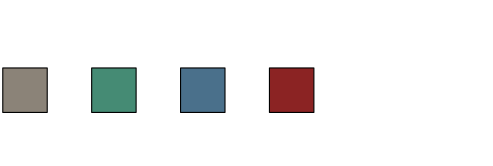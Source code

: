<?xml version="1.0"?>
<!DOCTYPE ipe SYSTEM "ipe.dtd">
<ipe version="70005" creator="Ipe 7.1.4">
<info created="D:20141104150932" modified="D:20141104152040"/>
<preamble>\usepackage{amssymb}
\usepackage{xcolor}

\renewcommand{\square}{\blacksquare}
%\newcommand{\square}{\rule{2ex}{2ex}}</preamble>
<ipestyle name="basic">
<symbol name="arrow/arc(spx)">
<path stroke="sym-stroke" fill="sym-stroke" pen="sym-pen">
0 0 m
-1 0.333 l
-1 -0.333 l
h
</path>
</symbol>
<symbol name="arrow/farc(spx)">
<path stroke="sym-stroke" fill="white" pen="sym-pen">
0 0 m
-1 0.333 l
-1 -0.333 l
h
</path>
</symbol>
<symbol name="mark/circle(sx)" transformations="translations">
<path fill="sym-stroke">
0.6 0 0 0.6 0 0 e
0.4 0 0 0.4 0 0 e
</path>
</symbol>
<symbol name="mark/disk(sx)" transformations="translations">
<path fill="sym-stroke">
0.6 0 0 0.6 0 0 e
</path>
</symbol>
<symbol name="mark/fdisk(sfx)" transformations="translations">
<group>
<path fill="sym-fill">
0.5 0 0 0.5 0 0 e
</path>
<path fill="sym-stroke" fillrule="eofill">
0.6 0 0 0.6 0 0 e
0.4 0 0 0.4 0 0 e
</path>
</group>
</symbol>
<symbol name="mark/box(sx)" transformations="translations">
<path fill="sym-stroke" fillrule="eofill">
-0.6 -0.6 m
0.6 -0.6 l
0.6 0.6 l
-0.6 0.6 l
h
-0.4 -0.4 m
0.4 -0.4 l
0.4 0.4 l
-0.4 0.4 l
h
</path>
</symbol>
<symbol name="mark/square(sx)" transformations="translations">
<path fill="sym-stroke">
-0.6 -0.6 m
0.6 -0.6 l
0.6 0.6 l
-0.6 0.6 l
h
</path>
</symbol>
<symbol name="mark/fsquare(sfx)" transformations="translations">
<group>
<path fill="sym-fill">
-0.5 -0.5 m
0.5 -0.5 l
0.5 0.5 l
-0.5 0.5 l
h
</path>
<path fill="sym-stroke" fillrule="eofill">
-0.6 -0.6 m
0.6 -0.6 l
0.6 0.6 l
-0.6 0.6 l
h
-0.4 -0.4 m
0.4 -0.4 l
0.4 0.4 l
-0.4 0.4 l
h
</path>
</group>
</symbol>
<symbol name="mark/cross(sx)" transformations="translations">
<group>
<path fill="sym-stroke">
-0.43 -0.57 m
0.57 0.43 l
0.43 0.57 l
-0.57 -0.43 l
h
</path>
<path fill="sym-stroke">
-0.43 0.57 m
0.57 -0.43 l
0.43 -0.57 l
-0.57 0.43 l
h
</path>
</group>
</symbol>
<symbol name="arrow/fnormal(spx)">
<path stroke="sym-stroke" fill="white" pen="sym-pen">
0 0 m
-1 0.333 l
-1 -0.333 l
h
</path>
</symbol>
<symbol name="arrow/pointed(spx)">
<path stroke="sym-stroke" fill="sym-stroke" pen="sym-pen">
0 0 m
-1 0.333 l
-0.8 0 l
-1 -0.333 l
h
</path>
</symbol>
<symbol name="arrow/fpointed(spx)">
<path stroke="sym-stroke" fill="white" pen="sym-pen">
0 0 m
-1 0.333 l
-0.8 0 l
-1 -0.333 l
h
</path>
</symbol>
<symbol name="arrow/linear(spx)">
<path stroke="sym-stroke" pen="sym-pen">
-1 0.333 m
0 0 l
-1 -0.333 l
</path>
</symbol>
<symbol name="arrow/fdouble(spx)">
<path stroke="sym-stroke" fill="white" pen="sym-pen">
0 0 m
-1 0.333 l
-1 -0.333 l
h
-1 0 m
-2 0.333 l
-2 -0.333 l
h
</path>
</symbol>
<symbol name="arrow/double(spx)">
<path stroke="sym-stroke" fill="sym-stroke" pen="sym-pen">
0 0 m
-1 0.333 l
-1 -0.333 l
h
-1 0 m
-2 0.333 l
-2 -0.333 l
h
</path>
</symbol>
<pen name="heavier" value="0.8"/>
<pen name="fat" value="1.2"/>
<pen name="ultrafat" value="2"/>
<symbolsize name="large" value="5"/>
<symbolsize name="small" value="2"/>
<symbolsize name="tiny" value="1.1"/>
<arrowsize name="large" value="10"/>
<arrowsize name="small" value="5"/>
<arrowsize name="tiny" value="3"/>
<color name="red" value="1 0 0"/>
<color name="green" value="0 1 0"/>
<color name="blue" value="0 0 1"/>
<color name="yellow" value="1 1 0"/>
<color name="orange" value="1 0.647 0"/>
<color name="gold" value="1 0.843 0"/>
<color name="purple" value="0.627 0.125 0.941"/>
<color name="gray" value="0.745"/>
<color name="brown" value="0.647 0.165 0.165"/>
<color name="navy" value="0 0 0.502"/>
<color name="pink" value="1 0.753 0.796"/>
<color name="seagreen" value="0.18 0.545 0.341"/>
<color name="turquoise" value="0.251 0.878 0.816"/>
<color name="violet" value="0.933 0.51 0.933"/>
<color name="darkblue" value="0 0 0.545"/>
<color name="darkcyan" value="0 0.545 0.545"/>
<color name="darkgray" value="0.663"/>
<color name="darkgreen" value="0 0.392 0"/>
<color name="darkmagenta" value="0.545 0 0.545"/>
<color name="darkorange" value="1 0.549 0"/>
<color name="darkred" value="0.545 0 0"/>
<color name="lightblue" value="0.678 0.847 0.902"/>
<color name="lightcyan" value="0.878 1 1"/>
<color name="lightgray" value="0.827"/>
<color name="lightgreen" value="0.565 0.933 0.565"/>
<color name="lightyellow" value="1 1 0.878"/>
<dashstyle name="dashed" value="[4] 0"/>
<dashstyle name="dotted" value="[1 3] 0"/>
<dashstyle name="dash dotted" value="[4 2 1 2] 0"/>
<dashstyle name="dash dot dotted" value="[4 2 1 2 1 2] 0"/>
<textsize name="large" value="\large"/>
<textsize name="Large" value="\Large"/>
<textsize name="LARGE" value="\LARGE"/>
<textsize name="huge" value="\huge"/>
<textsize name="Huge" value="\Huge"/>
<textsize name="small" value="\small"/>
<textsize name="footnote" value="\footnotesize"/>
<textsize name="tiny" value="\tiny"/>
<textstyle name="center" begin="\begin{center}" end="\end{center}"/>
<textstyle name="itemize" begin="\begin{itemize}" end="\end{itemize}"/>
<textstyle name="item" begin="\begin{itemize}\item{}" end="\end{itemize}"/>
<gridsize name="4 pts" value="4"/>
<gridsize name="8 pts (~3 mm)" value="8"/>
<gridsize name="16 pts (~6 mm)" value="16"/>
<gridsize name="32 pts (~12 mm)" value="32"/>
<gridsize name="10 pts (~3.5 mm)" value="10"/>
<gridsize name="20 pts (~7 mm)" value="20"/>
<gridsize name="14 pts (~5 mm)" value="14"/>
<gridsize name="28 pts (~10 mm)" value="28"/>
<gridsize name="56 pts (~20 mm)" value="56"/>
<anglesize name="90 deg" value="90"/>
<anglesize name="60 deg" value="60"/>
<anglesize name="45 deg" value="45"/>
<anglesize name="30 deg" value="30"/>
<anglesize name="22.5 deg" value="22.5"/>
<tiling name="falling" angle="-60" step="4" width="1"/>
<tiling name="rising" angle="30" step="4" width="1"/>
</ipestyle>
<ipestyle name="colors">
<color name="black" value="0"/>
<color name="white" value="1"/>
<color name="red" value="1 0 0"/>
<color name="green" value="0 1 0"/>
<color name="blue" value="0 0 1"/>
<color name="yellow" value="1 1 0"/>
<color name="orange" value="1 0.647 0"/>
<color name="gold" value="1 0.843 0"/>
<color name="purple" value="0.627 0.125 0.941"/>
<color name="gray" value="0.745"/>
<color name="brown" value="0.647 0.165 0.165"/>
<color name="navy" value="0 0 0.502"/>
<color name="pink" value="1 0.753 0.796"/>
<color name="seagreen" value="0.18 0.545 0.341"/>
<color name="turquoise" value="0.251 0.878 0.816"/>
<color name="violet" value="0.933 0.51 0.933"/>
<color name="darkblue" value="0 0 0.545"/>
<color name="darkcyan" value="0 0.545 0.545"/>
<color name="darkgray" value="0.663"/>
<color name="darkgreen" value="0 0.392 0"/>
<color name="darkmagenta" value="0.545 0 0.545"/>
<color name="darkorange" value="1 0.549 0"/>
<color name="darkred" value="0.545 0 0"/>
<color name="lightblue" value="0.678 0.847 0.902"/>
<color name="lightcyan" value="0.878 1 1"/>
<color name="lightgray" value="0.827"/>
<color name="lightgreen" value="0.565 0.933 0.565"/>
<color name="lightyellow" value="1 1 0.878"/>
<color name="aliceblue" value="0.941 0.973 1"/>
<color name="antiquewhite" value="0.98 0.922 0.843"/>
<color name="antiquewhite1" value="1 0.937 0.859"/>
<color name="antiquewhite2" value="0.933 0.875 0.8"/>
<color name="antiquewhite3" value="0.804 0.753 0.69"/>
<color name="antiquewhite4" value="0.545 0.514 0.471"/>
<color name="aquamarine" value="0.498 1 0.831"/>
<color name="aquamarine1" value="0.498 1 0.831"/>
<color name="aquamarine2" value="0.463 0.933 0.776"/>
<color name="aquamarine3" value="0.4 0.804 0.667"/>
<color name="aquamarine4" value="0.271 0.545 0.455"/>
<color name="azure" value="0.941 1 1"/>
<color name="azure1" value="0.941 1 1"/>
<color name="azure2" value="0.878 0.933 0.933"/>
<color name="azure3" value="0.757 0.804 0.804"/>
<color name="azure4" value="0.514 0.545 0.545"/>
<color name="beige" value="0.961 0.961 0.863"/>
<color name="bisque" value="1 0.894 0.769"/>
<color name="bisque1" value="1 0.894 0.769"/>
<color name="bisque2" value="0.933 0.835 0.718"/>
<color name="bisque3" value="0.804 0.718 0.62"/>
<color name="bisque4" value="0.545 0.49 0.42"/>
<color name="blanchedalmond" value="1 0.922 0.804"/>
<color name="blue1" value="0 0 1"/>
<color name="blue2" value="0 0 0.933"/>
<color name="blue3" value="0 0 0.804"/>
<color name="blue4" value="0 0 0.545"/>
<color name="blueviolet" value="0.541 0.169 0.886"/>
<color name="brown1" value="1 0.251 0.251"/>
<color name="brown2" value="0.933 0.231 0.231"/>
<color name="brown3" value="0.804 0.2 0.2"/>
<color name="brown4" value="0.545 0.137 0.137"/>
<color name="burlywood" value="0.871 0.722 0.529"/>
<color name="burlywood1" value="1 0.827 0.608"/>
<color name="burlywood2" value="0.933 0.773 0.569"/>
<color name="burlywood3" value="0.804 0.667 0.49"/>
<color name="burlywood4" value="0.545 0.451 0.333"/>
<color name="cadetblue" value="0.373 0.62 0.627"/>
<color name="cadetblue1" value="0.596 0.961 1"/>
<color name="cadetblue2" value="0.557 0.898 0.933"/>
<color name="cadetblue3" value="0.478 0.773 0.804"/>
<color name="cadetblue4" value="0.325 0.525 0.545"/>
<color name="chartreuse" value="0.498 1 0"/>
<color name="chartreuse1" value="0.498 1 0"/>
<color name="chartreuse2" value="0.463 0.933 0"/>
<color name="chartreuse3" value="0.4 0.804 0"/>
<color name="chartreuse4" value="0.271 0.545 0"/>
<color name="chocolate" value="0.824 0.412 0.118"/>
<color name="chocolate1" value="1 0.498 0.141"/>
<color name="chocolate2" value="0.933 0.463 0.129"/>
<color name="chocolate3" value="0.804 0.4 0.114"/>
<color name="chocolate4" value="0.545 0.271 0.075"/>
<color name="coral" value="1 0.498 0.314"/>
<color name="coral1" value="1 0.447 0.337"/>
<color name="coral2" value="0.933 0.416 0.314"/>
<color name="coral3" value="0.804 0.357 0.271"/>
<color name="coral4" value="0.545 0.243 0.184"/>
<color name="cornflowerblue" value="0.392 0.584 0.929"/>
<color name="cornsilk" value="1 0.973 0.863"/>
<color name="cornsilk1" value="1 0.973 0.863"/>
<color name="cornsilk2" value="0.933 0.91 0.804"/>
<color name="cornsilk3" value="0.804 0.784 0.694"/>
<color name="cornsilk4" value="0.545 0.533 0.471"/>
<color name="cyan" value="0 1 1"/>
<color name="cyan1" value="0 1 1"/>
<color name="cyan2" value="0 0.933 0.933"/>
<color name="cyan3" value="0 0.804 0.804"/>
<color name="cyan4" value="0 0.545 0.545"/>
<color name="darkgoldenrod" value="0.722 0.525 0.043"/>
<color name="darkgoldenrod1" value="1 0.725 0.059"/>
<color name="darkgoldenrod2" value="0.933 0.678 0.055"/>
<color name="darkgoldenrod3" value="0.804 0.584 0.047"/>
<color name="darkgoldenrod4" value="0.545 0.396 0.031"/>
<color name="darkgrey" value="0.663"/>
<color name="darkkhaki" value="0.741 0.718 0.42"/>
<color name="darkolivegreen" value="0.333 0.42 0.184"/>
<color name="darkolivegreen1" value="0.792 1 0.439"/>
<color name="darkolivegreen2" value="0.737 0.933 0.408"/>
<color name="darkolivegreen3" value="0.635 0.804 0.353"/>
<color name="darkolivegreen4" value="0.431 0.545 0.239"/>
<color name="darkorange1" value="1 0.498 0"/>
<color name="darkorange2" value="0.933 0.463 0"/>
<color name="darkorange3" value="0.804 0.4 0"/>
<color name="darkorange4" value="0.545 0.271 0"/>
<color name="darkorchid" value="0.6 0.196 0.8"/>
<color name="darkorchid1" value="0.749 0.243 1"/>
<color name="darkorchid2" value="0.698 0.227 0.933"/>
<color name="darkorchid3" value="0.604 0.196 0.804"/>
<color name="darkorchid4" value="0.408 0.133 0.545"/>
<color name="darksalmon" value="0.914 0.588 0.478"/>
<color name="darkseagreen" value="0.561 0.737 0.561"/>
<color name="darkseagreen1" value="0.757 1 0.757"/>
<color name="darkseagreen2" value="0.706 0.933 0.706"/>
<color name="darkseagreen3" value="0.608 0.804 0.608"/>
<color name="darkseagreen4" value="0.412 0.545 0.412"/>
<color name="darkslateblue" value="0.282 0.239 0.545"/>
<color name="darkslategray" value="0.184 0.31 0.31"/>
<color name="darkslategray1" value="0.592 1 1"/>
<color name="darkslategray2" value="0.553 0.933 0.933"/>
<color name="darkslategray3" value="0.475 0.804 0.804"/>
<color name="darkslategray4" value="0.322 0.545 0.545"/>
<color name="darkslategrey" value="0.184 0.31 0.31"/>
<color name="darkturquoise" value="0 0.808 0.82"/>
<color name="darkviolet" value="0.58 0 0.827"/>
<color name="deeppink" value="1 0.078 0.576"/>
<color name="deeppink1" value="1 0.078 0.576"/>
<color name="deeppink2" value="0.933 0.071 0.537"/>
<color name="deeppink3" value="0.804 0.063 0.463"/>
<color name="deeppink4" value="0.545 0.039 0.314"/>
<color name="deepskyblue" value="0 0.749 1"/>
<color name="deepskyblue1" value="0 0.749 1"/>
<color name="deepskyblue2" value="0 0.698 0.933"/>
<color name="deepskyblue3" value="0 0.604 0.804"/>
<color name="deepskyblue4" value="0 0.408 0.545"/>
<color name="dimgray" value="0.412"/>
<color name="dimgrey" value="0.412"/>
<color name="dodgerblue" value="0.118 0.565 1"/>
<color name="dodgerblue1" value="0.118 0.565 1"/>
<color name="dodgerblue2" value="0.11 0.525 0.933"/>
<color name="dodgerblue3" value="0.094 0.455 0.804"/>
<color name="dodgerblue4" value="0.063 0.306 0.545"/>
<color name="firebrick" value="0.698 0.133 0.133"/>
<color name="firebrick1" value="1 0.188 0.188"/>
<color name="firebrick2" value="0.933 0.173 0.173"/>
<color name="firebrick3" value="0.804 0.149 0.149"/>
<color name="firebrick4" value="0.545 0.102 0.102"/>
<color name="floralwhite" value="1 0.98 0.941"/>
<color name="forestgreen" value="0.133 0.545 0.133"/>
<color name="gainsboro" value="0.863"/>
<color name="ghostwhite" value="0.973 0.973 1"/>
<color name="gold1" value="1 0.843 0"/>
<color name="gold2" value="0.933 0.788 0"/>
<color name="gold3" value="0.804 0.678 0"/>
<color name="gold4" value="0.545 0.459 0"/>
<color name="goldenrod" value="0.855 0.647 0.125"/>
<color name="goldenrod1" value="1 0.757 0.145"/>
<color name="goldenrod2" value="0.933 0.706 0.133"/>
<color name="goldenrod3" value="0.804 0.608 0.114"/>
<color name="goldenrod4" value="0.545 0.412 0.078"/>
<color name="gray0" value="0"/>
<color name="gray1" value="0.012"/>
<color name="gray10" value="0.102"/>
<color name="gray100" value="1"/>
<color name="gray11" value="0.11"/>
<color name="gray12" value="0.122"/>
<color name="gray13" value="0.129"/>
<color name="gray14" value="0.141"/>
<color name="gray15" value="0.149"/>
<color name="gray16" value="0.161"/>
<color name="gray17" value="0.169"/>
<color name="gray18" value="0.18"/>
<color name="gray19" value="0.188"/>
<color name="gray2" value="0.02"/>
<color name="gray20" value="0.2"/>
<color name="gray21" value="0.212"/>
<color name="gray22" value="0.22"/>
<color name="gray23" value="0.231"/>
<color name="gray24" value="0.239"/>
<color name="gray25" value="0.251"/>
<color name="gray26" value="0.259"/>
<color name="gray27" value="0.271"/>
<color name="gray28" value="0.278"/>
<color name="gray29" value="0.29"/>
<color name="gray3" value="0.031"/>
<color name="gray30" value="0.302"/>
<color name="gray31" value="0.31"/>
<color name="gray32" value="0.322"/>
<color name="gray33" value="0.329"/>
<color name="gray34" value="0.341"/>
<color name="gray35" value="0.349"/>
<color name="gray36" value="0.361"/>
<color name="gray37" value="0.369"/>
<color name="gray38" value="0.38"/>
<color name="gray39" value="0.388"/>
<color name="gray4" value="0.039"/>
<color name="gray40" value="0.4"/>
<color name="gray41" value="0.412"/>
<color name="gray42" value="0.42"/>
<color name="gray43" value="0.431"/>
<color name="gray44" value="0.439"/>
<color name="gray45" value="0.451"/>
<color name="gray46" value="0.459"/>
<color name="gray47" value="0.471"/>
<color name="gray48" value="0.478"/>
<color name="gray49" value="0.49"/>
<color name="gray5" value="0.051"/>
<color name="gray50" value="0.498"/>
<color name="gray51" value="0.51"/>
<color name="gray52" value="0.522"/>
<color name="gray53" value="0.529"/>
<color name="gray54" value="0.541"/>
<color name="gray55" value="0.549"/>
<color name="gray56" value="0.561"/>
<color name="gray57" value="0.569"/>
<color name="gray58" value="0.58"/>
<color name="gray59" value="0.588"/>
<color name="gray6" value="0.059"/>
<color name="gray60" value="0.6"/>
<color name="gray61" value="0.612"/>
<color name="gray62" value="0.62"/>
<color name="gray63" value="0.631"/>
<color name="gray64" value="0.639"/>
<color name="gray65" value="0.651"/>
<color name="gray66" value="0.659"/>
<color name="gray67" value="0.671"/>
<color name="gray68" value="0.678"/>
<color name="gray69" value="0.69"/>
<color name="gray7" value="0.071"/>
<color name="gray70" value="0.702"/>
<color name="gray71" value="0.71"/>
<color name="gray72" value="0.722"/>
<color name="gray73" value="0.729"/>
<color name="gray74" value="0.741"/>
<color name="gray75" value="0.749"/>
<color name="gray76" value="0.761"/>
<color name="gray77" value="0.769"/>
<color name="gray78" value="0.78"/>
<color name="gray79" value="0.788"/>
<color name="gray8" value="0.078"/>
<color name="gray80" value="0.8"/>
<color name="gray81" value="0.812"/>
<color name="gray82" value="0.82"/>
<color name="gray83" value="0.831"/>
<color name="gray84" value="0.839"/>
<color name="gray85" value="0.851"/>
<color name="gray86" value="0.859"/>
<color name="gray87" value="0.871"/>
<color name="gray88" value="0.878"/>
<color name="gray89" value="0.89"/>
<color name="gray9" value="0.09"/>
<color name="gray90" value="0.898"/>
<color name="gray91" value="0.91"/>
<color name="gray92" value="0.922"/>
<color name="gray93" value="0.929"/>
<color name="gray94" value="0.941"/>
<color name="gray95" value="0.949"/>
<color name="gray96" value="0.961"/>
<color name="gray97" value="0.969"/>
<color name="gray98" value="0.98"/>
<color name="gray99" value="0.988"/>
<color name="green1" value="0 1 0"/>
<color name="green2" value="0 0.933 0"/>
<color name="green3" value="0 0.804 0"/>
<color name="green4" value="0 0.545 0"/>
<color name="greenyellow" value="0.678 1 0.184"/>
<color name="grey" value="0.745"/>
<color name="grey0" value="0"/>
<color name="grey1" value="0.012"/>
<color name="grey10" value="0.102"/>
<color name="grey100" value="1"/>
<color name="grey11" value="0.11"/>
<color name="grey12" value="0.122"/>
<color name="grey13" value="0.129"/>
<color name="grey14" value="0.141"/>
<color name="grey15" value="0.149"/>
<color name="grey16" value="0.161"/>
<color name="grey17" value="0.169"/>
<color name="grey18" value="0.18"/>
<color name="grey19" value="0.188"/>
<color name="grey2" value="0.02"/>
<color name="grey20" value="0.2"/>
<color name="grey21" value="0.212"/>
<color name="grey22" value="0.22"/>
<color name="grey23" value="0.231"/>
<color name="grey24" value="0.239"/>
<color name="grey25" value="0.251"/>
<color name="grey26" value="0.259"/>
<color name="grey27" value="0.271"/>
<color name="grey28" value="0.278"/>
<color name="grey29" value="0.29"/>
<color name="grey3" value="0.031"/>
<color name="grey30" value="0.302"/>
<color name="grey31" value="0.31"/>
<color name="grey32" value="0.322"/>
<color name="grey33" value="0.329"/>
<color name="grey34" value="0.341"/>
<color name="grey35" value="0.349"/>
<color name="grey36" value="0.361"/>
<color name="grey37" value="0.369"/>
<color name="grey38" value="0.38"/>
<color name="grey39" value="0.388"/>
<color name="grey4" value="0.039"/>
<color name="grey40" value="0.4"/>
<color name="grey41" value="0.412"/>
<color name="grey42" value="0.42"/>
<color name="grey43" value="0.431"/>
<color name="grey44" value="0.439"/>
<color name="grey45" value="0.451"/>
<color name="grey46" value="0.459"/>
<color name="grey47" value="0.471"/>
<color name="grey48" value="0.478"/>
<color name="grey49" value="0.49"/>
<color name="grey5" value="0.051"/>
<color name="grey50" value="0.498"/>
<color name="grey51" value="0.51"/>
<color name="grey52" value="0.522"/>
<color name="grey53" value="0.529"/>
<color name="grey54" value="0.541"/>
<color name="grey55" value="0.549"/>
<color name="grey56" value="0.561"/>
<color name="grey57" value="0.569"/>
<color name="grey58" value="0.58"/>
<color name="grey59" value="0.588"/>
<color name="grey6" value="0.059"/>
<color name="grey60" value="0.6"/>
<color name="grey61" value="0.612"/>
<color name="grey62" value="0.62"/>
<color name="grey63" value="0.631"/>
<color name="grey64" value="0.639"/>
<color name="grey65" value="0.651"/>
<color name="grey66" value="0.659"/>
<color name="grey67" value="0.671"/>
<color name="grey68" value="0.678"/>
<color name="grey69" value="0.69"/>
<color name="grey7" value="0.071"/>
<color name="grey70" value="0.702"/>
<color name="grey71" value="0.71"/>
<color name="grey72" value="0.722"/>
<color name="grey73" value="0.729"/>
<color name="grey74" value="0.741"/>
<color name="grey75" value="0.749"/>
<color name="grey76" value="0.761"/>
<color name="grey77" value="0.769"/>
<color name="grey78" value="0.78"/>
<color name="grey79" value="0.788"/>
<color name="grey8" value="0.078"/>
<color name="grey80" value="0.8"/>
<color name="grey81" value="0.812"/>
<color name="grey82" value="0.82"/>
<color name="grey83" value="0.831"/>
<color name="grey84" value="0.839"/>
<color name="grey85" value="0.851"/>
<color name="grey86" value="0.859"/>
<color name="grey87" value="0.871"/>
<color name="grey88" value="0.878"/>
<color name="grey89" value="0.89"/>
<color name="grey9" value="0.09"/>
<color name="grey90" value="0.898"/>
<color name="grey91" value="0.91"/>
<color name="grey92" value="0.922"/>
<color name="grey93" value="0.929"/>
<color name="grey94" value="0.941"/>
<color name="grey95" value="0.949"/>
<color name="grey96" value="0.961"/>
<color name="grey97" value="0.969"/>
<color name="grey98" value="0.98"/>
<color name="grey99" value="0.988"/>
<color name="honeydew" value="0.941 1 0.941"/>
<color name="honeydew1" value="0.941 1 0.941"/>
<color name="honeydew2" value="0.878 0.933 0.878"/>
<color name="honeydew3" value="0.757 0.804 0.757"/>
<color name="honeydew4" value="0.514 0.545 0.514"/>
<color name="hotpink" value="1 0.412 0.706"/>
<color name="hotpink1" value="1 0.431 0.706"/>
<color name="hotpink2" value="0.933 0.416 0.655"/>
<color name="hotpink3" value="0.804 0.376 0.565"/>
<color name="hotpink4" value="0.545 0.227 0.384"/>
<color name="indianred" value="0.804 0.361 0.361"/>
<color name="indianred1" value="1 0.416 0.416"/>
<color name="indianred2" value="0.933 0.388 0.388"/>
<color name="indianred3" value="0.804 0.333 0.333"/>
<color name="indianred4" value="0.545 0.227 0.227"/>
<color name="ivory" value="1 1 0.941"/>
<color name="ivory1" value="1 1 0.941"/>
<color name="ivory2" value="0.933 0.933 0.878"/>
<color name="ivory3" value="0.804 0.804 0.757"/>
<color name="ivory4" value="0.545 0.545 0.514"/>
<color name="khaki" value="0.941 0.902 0.549"/>
<color name="khaki1" value="1 0.965 0.561"/>
<color name="khaki2" value="0.933 0.902 0.522"/>
<color name="khaki3" value="0.804 0.776 0.451"/>
<color name="khaki4" value="0.545 0.525 0.306"/>
<color name="lavender" value="0.902 0.902 0.98"/>
<color name="lavenderblush" value="1 0.941 0.961"/>
<color name="lavenderblush1" value="1 0.941 0.961"/>
<color name="lavenderblush2" value="0.933 0.878 0.898"/>
<color name="lavenderblush3" value="0.804 0.757 0.773"/>
<color name="lavenderblush4" value="0.545 0.514 0.525"/>
<color name="lawngreen" value="0.486 0.988 0"/>
<color name="lemonchiffon" value="1 0.98 0.804"/>
<color name="lemonchiffon1" value="1 0.98 0.804"/>
<color name="lemonchiffon2" value="0.933 0.914 0.749"/>
<color name="lemonchiffon3" value="0.804 0.788 0.647"/>
<color name="lemonchiffon4" value="0.545 0.537 0.439"/>
<color name="lightblue1" value="0.749 0.937 1"/>
<color name="lightblue2" value="0.698 0.875 0.933"/>
<color name="lightblue3" value="0.604 0.753 0.804"/>
<color name="lightblue4" value="0.408 0.514 0.545"/>
<color name="lightcoral" value="0.941 0.502 0.502"/>
<color name="lightcyan1" value="0.878 1 1"/>
<color name="lightcyan2" value="0.82 0.933 0.933"/>
<color name="lightcyan3" value="0.706 0.804 0.804"/>
<color name="lightcyan4" value="0.478 0.545 0.545"/>
<color name="lightgoldenrod" value="0.933 0.867 0.51"/>
<color name="lightgoldenrod1" value="1 0.925 0.545"/>
<color name="lightgoldenrod2" value="0.933 0.863 0.51"/>
<color name="lightgoldenrod3" value="0.804 0.745 0.439"/>
<color name="lightgoldenrod4" value="0.545 0.506 0.298"/>
<color name="lightgoldenrodyellow" value="0.98 0.98 0.824"/>
<color name="lightgrey" value="0.827"/>
<color name="lightpink" value="1 0.714 0.757"/>
<color name="lightpink1" value="1 0.682 0.725"/>
<color name="lightpink2" value="0.933 0.635 0.678"/>
<color name="lightpink3" value="0.804 0.549 0.584"/>
<color name="lightpink4" value="0.545 0.373 0.396"/>
<color name="lightsalmon" value="1 0.627 0.478"/>
<color name="lightsalmon1" value="1 0.627 0.478"/>
<color name="lightsalmon2" value="0.933 0.584 0.447"/>
<color name="lightsalmon3" value="0.804 0.506 0.384"/>
<color name="lightsalmon4" value="0.545 0.341 0.259"/>
<color name="lightseagreen" value="0.125 0.698 0.667"/>
<color name="lightskyblue" value="0.529 0.808 0.98"/>
<color name="lightskyblue1" value="0.69 0.886 1"/>
<color name="lightskyblue2" value="0.643 0.827 0.933"/>
<color name="lightskyblue3" value="0.553 0.714 0.804"/>
<color name="lightskyblue4" value="0.376 0.482 0.545"/>
<color name="lightslateblue" value="0.518 0.439 1"/>
<color name="lightslategray" value="0.467 0.533 0.6"/>
<color name="lightslategrey" value="0.467 0.533 0.6"/>
<color name="lightsteelblue" value="0.69 0.769 0.871"/>
<color name="lightsteelblue1" value="0.792 0.882 1"/>
<color name="lightsteelblue2" value="0.737 0.824 0.933"/>
<color name="lightsteelblue3" value="0.635 0.71 0.804"/>
<color name="lightsteelblue4" value="0.431 0.482 0.545"/>
<color name="lightyellow1" value="1 1 0.878"/>
<color name="lightyellow2" value="0.933 0.933 0.82"/>
<color name="lightyellow3" value="0.804 0.804 0.706"/>
<color name="lightyellow4" value="0.545 0.545 0.478"/>
<color name="limegreen" value="0.196 0.804 0.196"/>
<color name="linen" value="0.98 0.941 0.902"/>
<color name="magenta" value="1 0 1"/>
<color name="magenta1" value="1 0 1"/>
<color name="magenta2" value="0.933 0 0.933"/>
<color name="magenta3" value="0.804 0 0.804"/>
<color name="magenta4" value="0.545 0 0.545"/>
<color name="maroon" value="0.69 0.188 0.376"/>
<color name="maroon1" value="1 0.204 0.702"/>
<color name="maroon2" value="0.933 0.188 0.655"/>
<color name="maroon3" value="0.804 0.161 0.565"/>
<color name="maroon4" value="0.545 0.11 0.384"/>
<color name="mediumaquamarine" value="0.4 0.804 0.667"/>
<color name="mediumblue" value="0 0 0.804"/>
<color name="mediumorchid" value="0.729 0.333 0.827"/>
<color name="mediumorchid1" value="0.878 0.4 1"/>
<color name="mediumorchid2" value="0.82 0.373 0.933"/>
<color name="mediumorchid3" value="0.706 0.322 0.804"/>
<color name="mediumorchid4" value="0.478 0.216 0.545"/>
<color name="mediumpurple" value="0.576 0.439 0.859"/>
<color name="mediumpurple1" value="0.671 0.51 1"/>
<color name="mediumpurple2" value="0.624 0.475 0.933"/>
<color name="mediumpurple3" value="0.537 0.408 0.804"/>
<color name="mediumpurple4" value="0.365 0.278 0.545"/>
<color name="mediumseagreen" value="0.235 0.702 0.443"/>
<color name="mediumslateblue" value="0.482 0.408 0.933"/>
<color name="mediumspringgreen" value="0 0.98 0.604"/>
<color name="mediumturquoise" value="0.282 0.82 0.8"/>
<color name="mediumvioletred" value="0.78 0.082 0.522"/>
<color name="midnightblue" value="0.098 0.098 0.439"/>
<color name="mintcream" value="0.961 1 0.98"/>
<color name="mistyrose" value="1 0.894 0.882"/>
<color name="mistyrose1" value="1 0.894 0.882"/>
<color name="mistyrose2" value="0.933 0.835 0.824"/>
<color name="mistyrose3" value="0.804 0.718 0.71"/>
<color name="mistyrose4" value="0.545 0.49 0.482"/>
<color name="moccasin" value="1 0.894 0.71"/>
<color name="navajowhite" value="1 0.871 0.678"/>
<color name="navajowhite1" value="1 0.871 0.678"/>
<color name="navajowhite2" value="0.933 0.812 0.631"/>
<color name="navajowhite3" value="0.804 0.702 0.545"/>
<color name="navajowhite4" value="0.545 0.475 0.369"/>
<color name="navyblue" value="0 0 0.502"/>
<color name="oldlace" value="0.992 0.961 0.902"/>
<color name="olivedrab" value="0.42 0.557 0.137"/>
<color name="olivedrab1" value="0.753 1 0.243"/>
<color name="olivedrab2" value="0.702 0.933 0.227"/>
<color name="olivedrab3" value="0.604 0.804 0.196"/>
<color name="olivedrab4" value="0.412 0.545 0.133"/>
<color name="orange1" value="1 0.647 0"/>
<color name="orange2" value="0.933 0.604 0"/>
<color name="orange3" value="0.804 0.522 0"/>
<color name="orange4" value="0.545 0.353 0"/>
<color name="orangered" value="1 0.271 0"/>
<color name="orangered1" value="1 0.271 0"/>
<color name="orangered2" value="0.933 0.251 0"/>
<color name="orangered3" value="0.804 0.216 0"/>
<color name="orangered4" value="0.545 0.145 0"/>
<color name="orchid" value="0.855 0.439 0.839"/>
<color name="orchid1" value="1 0.514 0.98"/>
<color name="orchid2" value="0.933 0.478 0.914"/>
<color name="orchid3" value="0.804 0.412 0.788"/>
<color name="orchid4" value="0.545 0.278 0.537"/>
<color name="palegoldenrod" value="0.933 0.91 0.667"/>
<color name="palegreen" value="0.596 0.984 0.596"/>
<color name="palegreen1" value="0.604 1 0.604"/>
<color name="palegreen2" value="0.565 0.933 0.565"/>
<color name="palegreen3" value="0.486 0.804 0.486"/>
<color name="palegreen4" value="0.329 0.545 0.329"/>
<color name="paleturquoise" value="0.686 0.933 0.933"/>
<color name="paleturquoise1" value="0.733 1 1"/>
<color name="paleturquoise2" value="0.682 0.933 0.933"/>
<color name="paleturquoise3" value="0.588 0.804 0.804"/>
<color name="paleturquoise4" value="0.4 0.545 0.545"/>
<color name="palevioletred" value="0.859 0.439 0.576"/>
<color name="palevioletred1" value="1 0.51 0.671"/>
<color name="palevioletred2" value="0.933 0.475 0.624"/>
<color name="palevioletred3" value="0.804 0.408 0.537"/>
<color name="palevioletred4" value="0.545 0.278 0.365"/>
<color name="papayawhip" value="1 0.937 0.835"/>
<color name="peachpuff" value="1 0.855 0.725"/>
<color name="peachpuff1" value="1 0.855 0.725"/>
<color name="peachpuff2" value="0.933 0.796 0.678"/>
<color name="peachpuff3" value="0.804 0.686 0.584"/>
<color name="peachpuff4" value="0.545 0.467 0.396"/>
<color name="peru" value="0.804 0.522 0.247"/>
<color name="pink1" value="1 0.71 0.773"/>
<color name="pink2" value="0.933 0.663 0.722"/>
<color name="pink3" value="0.804 0.569 0.62"/>
<color name="pink4" value="0.545 0.388 0.424"/>
<color name="plum" value="0.867 0.627 0.867"/>
<color name="plum1" value="1 0.733 1"/>
<color name="plum2" value="0.933 0.682 0.933"/>
<color name="plum3" value="0.804 0.588 0.804"/>
<color name="plum4" value="0.545 0.4 0.545"/>
<color name="powderblue" value="0.69 0.878 0.902"/>
<color name="purple1" value="0.608 0.188 1"/>
<color name="purple2" value="0.569 0.173 0.933"/>
<color name="purple3" value="0.49 0.149 0.804"/>
<color name="purple4" value="0.333 0.102 0.545"/>
<color name="red1" value="1 0 0"/>
<color name="red2" value="0.933 0 0"/>
<color name="red3" value="0.804 0 0"/>
<color name="red4" value="0.545 0 0"/>
<color name="rosybrown" value="0.737 0.561 0.561"/>
<color name="rosybrown1" value="1 0.757 0.757"/>
<color name="rosybrown2" value="0.933 0.706 0.706"/>
<color name="rosybrown3" value="0.804 0.608 0.608"/>
<color name="rosybrown4" value="0.545 0.412 0.412"/>
<color name="royalblue" value="0.255 0.412 0.882"/>
<color name="royalblue1" value="0.282 0.463 1"/>
<color name="royalblue2" value="0.263 0.431 0.933"/>
<color name="royalblue3" value="0.227 0.373 0.804"/>
<color name="royalblue4" value="0.153 0.251 0.545"/>
<color name="saddlebrown" value="0.545 0.271 0.075"/>
<color name="salmon" value="0.98 0.502 0.447"/>
<color name="salmon1" value="1 0.549 0.412"/>
<color name="salmon2" value="0.933 0.51 0.384"/>
<color name="salmon3" value="0.804 0.439 0.329"/>
<color name="salmon4" value="0.545 0.298 0.224"/>
<color name="sandybrown" value="0.957 0.643 0.376"/>
<color name="seagreen1" value="0.329 1 0.624"/>
<color name="seagreen2" value="0.306 0.933 0.58"/>
<color name="seagreen3" value="0.263 0.804 0.502"/>
<color name="seagreen4" value="0.18 0.545 0.341"/>
<color name="seashell" value="1 0.961 0.933"/>
<color name="seashell1" value="1 0.961 0.933"/>
<color name="seashell2" value="0.933 0.898 0.871"/>
<color name="seashell3" value="0.804 0.773 0.749"/>
<color name="seashell4" value="0.545 0.525 0.51"/>
<color name="sienna" value="0.627 0.322 0.176"/>
<color name="sienna1" value="1 0.51 0.278"/>
<color name="sienna2" value="0.933 0.475 0.259"/>
<color name="sienna3" value="0.804 0.408 0.224"/>
<color name="sienna4" value="0.545 0.278 0.149"/>
<color name="skyblue" value="0.529 0.808 0.922"/>
<color name="skyblue1" value="0.529 0.808 1"/>
<color name="skyblue2" value="0.494 0.753 0.933"/>
<color name="skyblue3" value="0.424 0.651 0.804"/>
<color name="skyblue4" value="0.29 0.439 0.545"/>
<color name="slateblue" value="0.416 0.353 0.804"/>
<color name="slateblue1" value="0.514 0.435 1"/>
<color name="slateblue2" value="0.478 0.404 0.933"/>
<color name="slateblue3" value="0.412 0.349 0.804"/>
<color name="slateblue4" value="0.278 0.235 0.545"/>
<color name="slategray" value="0.439 0.502 0.565"/>
<color name="slategray1" value="0.776 0.886 1"/>
<color name="slategray2" value="0.725 0.827 0.933"/>
<color name="slategray3" value="0.624 0.714 0.804"/>
<color name="slategray4" value="0.424 0.482 0.545"/>
<color name="slategrey" value="0.439 0.502 0.565"/>
<color name="snow" value="1 0.98 0.98"/>
<color name="snow1" value="1 0.98 0.98"/>
<color name="snow2" value="0.933 0.914 0.914"/>
<color name="snow3" value="0.804 0.788 0.788"/>
<color name="snow4" value="0.545 0.537 0.537"/>
<color name="springgreen" value="0 1 0.498"/>
<color name="springgreen1" value="0 1 0.498"/>
<color name="springgreen2" value="0 0.933 0.463"/>
<color name="springgreen3" value="0 0.804 0.4"/>
<color name="springgreen4" value="0 0.545 0.271"/>
<color name="steelblue" value="0.275 0.51 0.706"/>
<color name="steelblue1" value="0.388 0.722 1"/>
<color name="steelblue2" value="0.361 0.675 0.933"/>
<color name="steelblue3" value="0.31 0.58 0.804"/>
<color name="steelblue4" value="0.212 0.392 0.545"/>
<color name="tan" value="0.824 0.706 0.549"/>
<color name="tan1" value="1 0.647 0.31"/>
<color name="tan2" value="0.933 0.604 0.286"/>
<color name="tan3" value="0.804 0.522 0.247"/>
<color name="tan4" value="0.545 0.353 0.169"/>
<color name="thistle" value="0.847 0.749 0.847"/>
<color name="thistle1" value="1 0.882 1"/>
<color name="thistle2" value="0.933 0.824 0.933"/>
<color name="thistle3" value="0.804 0.71 0.804"/>
<color name="thistle4" value="0.545 0.482 0.545"/>
<color name="tomato" value="1 0.388 0.278"/>
<color name="tomato1" value="1 0.388 0.278"/>
<color name="tomato2" value="0.933 0.361 0.259"/>
<color name="tomato3" value="0.804 0.31 0.224"/>
<color name="tomato4" value="0.545 0.212 0.149"/>
<color name="turquoise1" value="0 0.961 1"/>
<color name="turquoise2" value="0 0.898 0.933"/>
<color name="turquoise3" value="0 0.773 0.804"/>
<color name="turquoise4" value="0 0.525 0.545"/>
<color name="violetred" value="0.816 0.125 0.565"/>
<color name="violetred1" value="1 0.243 0.588"/>
<color name="violetred2" value="0.933 0.227 0.549"/>
<color name="violetred3" value="0.804 0.196 0.471"/>
<color name="violetred4" value="0.545 0.133 0.322"/>
<color name="wheat" value="0.961 0.871 0.702"/>
<color name="wheat1" value="1 0.906 0.729"/>
<color name="wheat2" value="0.933 0.847 0.682"/>
<color name="wheat3" value="0.804 0.729 0.588"/>
<color name="wheat4" value="0.545 0.494 0.4"/>
<color name="whitesmoke" value="0.961"/>
<color name="yellow1" value="1 1 0"/>
<color name="yellow2" value="0.933 0.933 0"/>
<color name="yellow3" value="0.804 0.804 0"/>
<color name="yellow4" value="0.545 0.545 0"/>
<color name="yellowgreen" value="0.604 0.804 0.196"/>
</ipestyle>
<page>
<layer name="base"/>
<layer name="push1"/>
<layer name="push2"/>
<layer name="push3"/>
<layer name="push4"/>
<layer name="pop1"/>
<layer name="pop2"/>
<layer name="pop3"/>
<layer name="pop4"/>
<layer name="top1"/>
<layer name="top2"/>
<layer name="top3"/>
<view layers="base" active="pop4"/>
<view layers="base top1" active="pop4"/>
<view layers="base push1 top1" active="push1"/>
<view layers="base push2 top2" active="push2"/>
<view layers="base push2 push3" active="push3"/>
<view layers="base push2 push4 top3" active="top3"/>
<view layers="base push2 push4 pop1 pop3" active="pop1"/>
<view layers="base push2 pop2 top2" active="pop2"/>
<view layers="base push2 top2" active="pop2"/>
<view layers="base push2 pop3 top2" active="pop3"/>
<view layers="base pop4 top1" active="pop4"/>
<view layers="base top1" active="pop2"/>
<path layer="base" stroke="black" fill="antiquewhite4">
128 704 m
128 688 l
144 688 l
144 704 l
h
</path>
<path stroke="black" fill="aquamarine4">
160 704 m
160 688 l
176 688 l
176 704 l
h
</path>
<path stroke="black" fill="skyblue4">
192 704 m
192 688 l
208 688 l
208 704 l
h
</path>
<path stroke="black" fill="brown4">
224 704 m
224 688 l
240 688 l
240 704 l
h
</path>
<text layer="push1" transformations="translations" pos="128 720" stroke="black" type="label" width="36.419" height="7.473" depth="2.49" valign="baseline">$\mathtt{push}({\color{salmon4}\square})$</text>
<path layer="push2" stroke="black" fill="salmon4">
256 704 m
256 688 l
272 688 l
272 704 l
h
</path>
<text layer="pop3" transformations="translations" pos="128 720" stroke="black" type="label" width="23.44" height="7.473" depth="2.49" valign="baseline">$\mathtt{pop}()$</text>
<text layer="pop4" transformations="translations" pos="128 720" stroke="black" type="label" width="46.686" height="7.473" depth="2.49" valign="baseline">$\mathtt{pop}()\Rightarrow{\color{salmon4}\square}$</text>
<text layer="push3" transformations="translations" pos="128 720" stroke="black" type="label" width="36.419" height="7.473" depth="2.49" valign="baseline">$\mathtt{push}({\color{thistle4}\square})$</text>
<path layer="push4" stroke="black" fill="thistle4">
288 704 m
288 688 l
304 688 l
304 704 l
h
</path>
<text layer="pop2" transformations="translations" pos="128 720" stroke="black" type="label" width="46.686" height="7.473" depth="2.49" valign="baseline">$\mathtt{pop}()\Rightarrow\color{thistle4}\square$</text>
<text layer="top1" matrix="1 0 0 1 8 16" transformations="translations" pos="224 656" stroke="black" type="label" width="14.391" height="6.135" depth="1.93" halign="center" valign="baseline">top</text>
<text layer="top2" matrix="1 0 0 1 40 16" transformations="translations" pos="224 656" stroke="black" type="label" width="14.391" height="6.135" depth="1.93" halign="center" valign="baseline">top</text>
<text layer="top3" matrix="1 0 0 1 72 16" transformations="translations" pos="224 656" stroke="black" type="label" width="14.391" height="6.135" depth="1.93" halign="center" valign="baseline">top</text>
</page>
</ipe>
